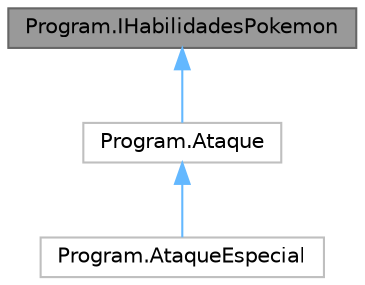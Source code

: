 digraph "Program.IHabilidadesPokemon"
{
 // LATEX_PDF_SIZE
  bgcolor="transparent";
  edge [fontname=Helvetica,fontsize=10,labelfontname=Helvetica,labelfontsize=10];
  node [fontname=Helvetica,fontsize=10,shape=box,height=0.2,width=0.4];
  Node1 [id="Node000001",label="Program.IHabilidadesPokemon",height=0.2,width=0.4,color="gray40", fillcolor="grey60", style="filled", fontcolor="black",tooltip=" "];
  Node1 -> Node2 [id="edge3_Node000001_Node000002",dir="back",color="steelblue1",style="solid",tooltip=" "];
  Node2 [id="Node000002",label="Program.Ataque",height=0.2,width=0.4,color="grey75", fillcolor="white", style="filled",URL="$class_program_1_1_ataque.html",tooltip=" "];
  Node2 -> Node3 [id="edge4_Node000002_Node000003",dir="back",color="steelblue1",style="solid",tooltip=" "];
  Node3 [id="Node000003",label="Program.AtaqueEspecial",height=0.2,width=0.4,color="grey75", fillcolor="white", style="filled",URL="$class_program_1_1_ataque_especial.html",tooltip=" "];
}
